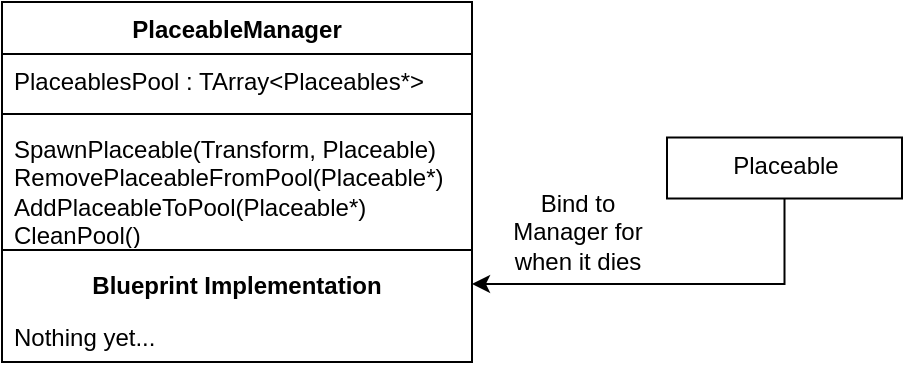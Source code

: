 <mxfile version="23.0.2" type="device">
  <diagram name="Page-1" id="QeOInz4fCezsN8UQuIfT">
    <mxGraphModel dx="1185" dy="688" grid="1" gridSize="10" guides="1" tooltips="1" connect="1" arrows="1" fold="1" page="1" pageScale="1" pageWidth="850" pageHeight="1100" math="0" shadow="0">
      <root>
        <mxCell id="0" />
        <mxCell id="1" parent="0" />
        <mxCell id="o_bpRiL6lVHrsz840EUt-1" value="PlaceableManager" style="swimlane;fontStyle=1;align=center;verticalAlign=top;childLayout=stackLayout;horizontal=1;startSize=26;horizontalStack=0;resizeParent=1;resizeParentMax=0;resizeLast=0;collapsible=1;marginBottom=0;whiteSpace=wrap;html=1;" vertex="1" parent="1">
          <mxGeometry x="180" y="20" width="235" height="180" as="geometry" />
        </mxCell>
        <mxCell id="o_bpRiL6lVHrsz840EUt-2" value="PlaceablesPool : TArray&amp;lt;Placeables*&amp;gt;" style="text;strokeColor=none;fillColor=none;align=left;verticalAlign=top;spacingLeft=4;spacingRight=4;overflow=hidden;rotatable=0;points=[[0,0.5],[1,0.5]];portConstraint=eastwest;whiteSpace=wrap;html=1;" vertex="1" parent="o_bpRiL6lVHrsz840EUt-1">
          <mxGeometry y="26" width="235" height="26" as="geometry" />
        </mxCell>
        <mxCell id="o_bpRiL6lVHrsz840EUt-3" value="" style="line;strokeWidth=1;fillColor=none;align=left;verticalAlign=middle;spacingTop=-1;spacingLeft=3;spacingRight=3;rotatable=0;labelPosition=right;points=[];portConstraint=eastwest;strokeColor=inherit;" vertex="1" parent="o_bpRiL6lVHrsz840EUt-1">
          <mxGeometry y="52" width="235" height="8" as="geometry" />
        </mxCell>
        <mxCell id="o_bpRiL6lVHrsz840EUt-4" value="SpawnPlaceable(Transform, Placeable)&lt;br&gt;RemovePlaceableFromPool(Placeable*)&lt;br&gt;AddPlaceableToPool(Placeable*)&lt;br&gt;CleanPool()" style="text;strokeColor=none;fillColor=none;align=left;verticalAlign=top;spacingLeft=4;spacingRight=4;overflow=hidden;rotatable=0;points=[[0,0.5],[1,0.5]];portConstraint=eastwest;whiteSpace=wrap;html=1;" vertex="1" parent="o_bpRiL6lVHrsz840EUt-1">
          <mxGeometry y="60" width="235" height="60" as="geometry" />
        </mxCell>
        <mxCell id="o_bpRiL6lVHrsz840EUt-5" value="" style="line;strokeWidth=1;fillColor=none;align=left;verticalAlign=middle;spacingTop=-1;spacingLeft=3;spacingRight=3;rotatable=0;labelPosition=right;points=[];portConstraint=eastwest;strokeColor=inherit;" vertex="1" parent="o_bpRiL6lVHrsz840EUt-1">
          <mxGeometry y="120" width="235" height="8" as="geometry" />
        </mxCell>
        <mxCell id="o_bpRiL6lVHrsz840EUt-6" value="&lt;b&gt;Blueprint Implementation&lt;/b&gt;" style="text;strokeColor=none;fillColor=none;align=center;verticalAlign=top;spacingLeft=4;spacingRight=4;overflow=hidden;rotatable=0;points=[[0,0.5],[1,0.5]];portConstraint=eastwest;whiteSpace=wrap;html=1;" vertex="1" parent="o_bpRiL6lVHrsz840EUt-1">
          <mxGeometry y="128" width="235" height="26" as="geometry" />
        </mxCell>
        <mxCell id="o_bpRiL6lVHrsz840EUt-7" value="Nothing yet..." style="text;strokeColor=none;fillColor=none;align=left;verticalAlign=top;spacingLeft=4;spacingRight=4;overflow=hidden;rotatable=0;points=[[0,0.5],[1,0.5]];portConstraint=eastwest;whiteSpace=wrap;html=1;" vertex="1" parent="o_bpRiL6lVHrsz840EUt-1">
          <mxGeometry y="154" width="235" height="26" as="geometry" />
        </mxCell>
        <mxCell id="o_bpRiL6lVHrsz840EUt-15" value="" style="edgeStyle=orthogonalEdgeStyle;rounded=0;orthogonalLoop=1;jettySize=auto;html=1;" edge="1" parent="1" source="o_bpRiL6lVHrsz840EUt-11" target="o_bpRiL6lVHrsz840EUt-6">
          <mxGeometry relative="1" as="geometry" />
        </mxCell>
        <mxCell id="o_bpRiL6lVHrsz840EUt-11" value="&lt;span style=&quot;font-weight: normal;&quot;&gt;Placeable&lt;/span&gt;" style="whiteSpace=wrap;html=1;verticalAlign=top;fontStyle=1;startSize=26;" vertex="1" parent="1">
          <mxGeometry x="512.5" y="87.75" width="117.5" height="30.5" as="geometry" />
        </mxCell>
        <mxCell id="o_bpRiL6lVHrsz840EUt-13" value="Bind to Manager for when it dies" style="text;html=1;strokeColor=none;fillColor=none;align=center;verticalAlign=middle;whiteSpace=wrap;rounded=0;" vertex="1" parent="1">
          <mxGeometry x="422.5" y="110" width="90" height="49" as="geometry" />
        </mxCell>
      </root>
    </mxGraphModel>
  </diagram>
</mxfile>
